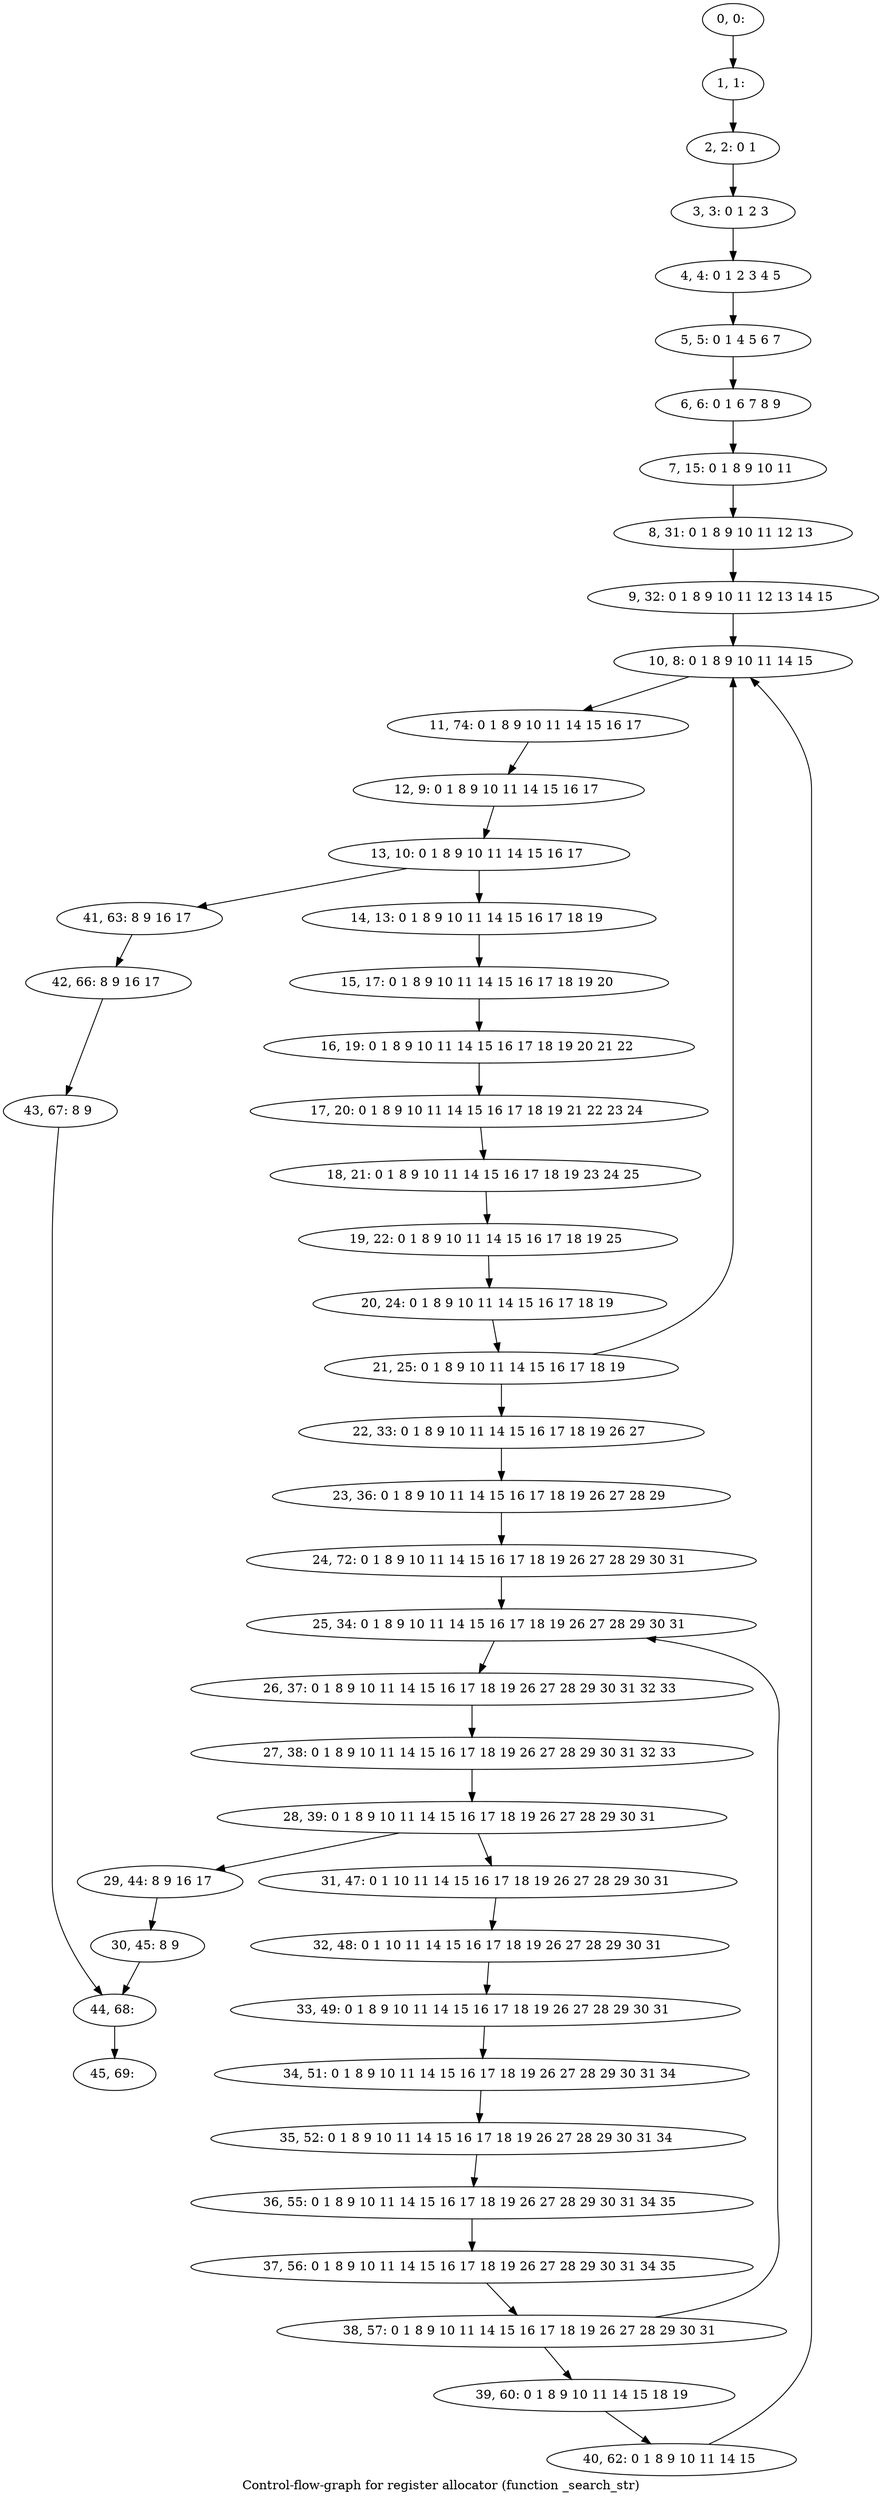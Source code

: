 digraph G {
graph [label="Control-flow-graph for register allocator (function _search_str)"]
0[label="0, 0: "];
1[label="1, 1: "];
2[label="2, 2: 0 1 "];
3[label="3, 3: 0 1 2 3 "];
4[label="4, 4: 0 1 2 3 4 5 "];
5[label="5, 5: 0 1 4 5 6 7 "];
6[label="6, 6: 0 1 6 7 8 9 "];
7[label="7, 15: 0 1 8 9 10 11 "];
8[label="8, 31: 0 1 8 9 10 11 12 13 "];
9[label="9, 32: 0 1 8 9 10 11 12 13 14 15 "];
10[label="10, 8: 0 1 8 9 10 11 14 15 "];
11[label="11, 74: 0 1 8 9 10 11 14 15 16 17 "];
12[label="12, 9: 0 1 8 9 10 11 14 15 16 17 "];
13[label="13, 10: 0 1 8 9 10 11 14 15 16 17 "];
14[label="14, 13: 0 1 8 9 10 11 14 15 16 17 18 19 "];
15[label="15, 17: 0 1 8 9 10 11 14 15 16 17 18 19 20 "];
16[label="16, 19: 0 1 8 9 10 11 14 15 16 17 18 19 20 21 22 "];
17[label="17, 20: 0 1 8 9 10 11 14 15 16 17 18 19 21 22 23 24 "];
18[label="18, 21: 0 1 8 9 10 11 14 15 16 17 18 19 23 24 25 "];
19[label="19, 22: 0 1 8 9 10 11 14 15 16 17 18 19 25 "];
20[label="20, 24: 0 1 8 9 10 11 14 15 16 17 18 19 "];
21[label="21, 25: 0 1 8 9 10 11 14 15 16 17 18 19 "];
22[label="22, 33: 0 1 8 9 10 11 14 15 16 17 18 19 26 27 "];
23[label="23, 36: 0 1 8 9 10 11 14 15 16 17 18 19 26 27 28 29 "];
24[label="24, 72: 0 1 8 9 10 11 14 15 16 17 18 19 26 27 28 29 30 31 "];
25[label="25, 34: 0 1 8 9 10 11 14 15 16 17 18 19 26 27 28 29 30 31 "];
26[label="26, 37: 0 1 8 9 10 11 14 15 16 17 18 19 26 27 28 29 30 31 32 33 "];
27[label="27, 38: 0 1 8 9 10 11 14 15 16 17 18 19 26 27 28 29 30 31 32 33 "];
28[label="28, 39: 0 1 8 9 10 11 14 15 16 17 18 19 26 27 28 29 30 31 "];
29[label="29, 44: 8 9 16 17 "];
30[label="30, 45: 8 9 "];
31[label="31, 47: 0 1 10 11 14 15 16 17 18 19 26 27 28 29 30 31 "];
32[label="32, 48: 0 1 10 11 14 15 16 17 18 19 26 27 28 29 30 31 "];
33[label="33, 49: 0 1 8 9 10 11 14 15 16 17 18 19 26 27 28 29 30 31 "];
34[label="34, 51: 0 1 8 9 10 11 14 15 16 17 18 19 26 27 28 29 30 31 34 "];
35[label="35, 52: 0 1 8 9 10 11 14 15 16 17 18 19 26 27 28 29 30 31 34 "];
36[label="36, 55: 0 1 8 9 10 11 14 15 16 17 18 19 26 27 28 29 30 31 34 35 "];
37[label="37, 56: 0 1 8 9 10 11 14 15 16 17 18 19 26 27 28 29 30 31 34 35 "];
38[label="38, 57: 0 1 8 9 10 11 14 15 16 17 18 19 26 27 28 29 30 31 "];
39[label="39, 60: 0 1 8 9 10 11 14 15 18 19 "];
40[label="40, 62: 0 1 8 9 10 11 14 15 "];
41[label="41, 63: 8 9 16 17 "];
42[label="42, 66: 8 9 16 17 "];
43[label="43, 67: 8 9 "];
44[label="44, 68: "];
45[label="45, 69: "];
0->1 ;
1->2 ;
2->3 ;
3->4 ;
4->5 ;
5->6 ;
6->7 ;
7->8 ;
8->9 ;
9->10 ;
10->11 ;
11->12 ;
12->13 ;
13->14 ;
13->41 ;
14->15 ;
15->16 ;
16->17 ;
17->18 ;
18->19 ;
19->20 ;
20->21 ;
21->22 ;
21->10 ;
22->23 ;
23->24 ;
24->25 ;
25->26 ;
26->27 ;
27->28 ;
28->29 ;
28->31 ;
29->30 ;
30->44 ;
31->32 ;
32->33 ;
33->34 ;
34->35 ;
35->36 ;
36->37 ;
37->38 ;
38->39 ;
38->25 ;
39->40 ;
40->10 ;
41->42 ;
42->43 ;
43->44 ;
44->45 ;
}
